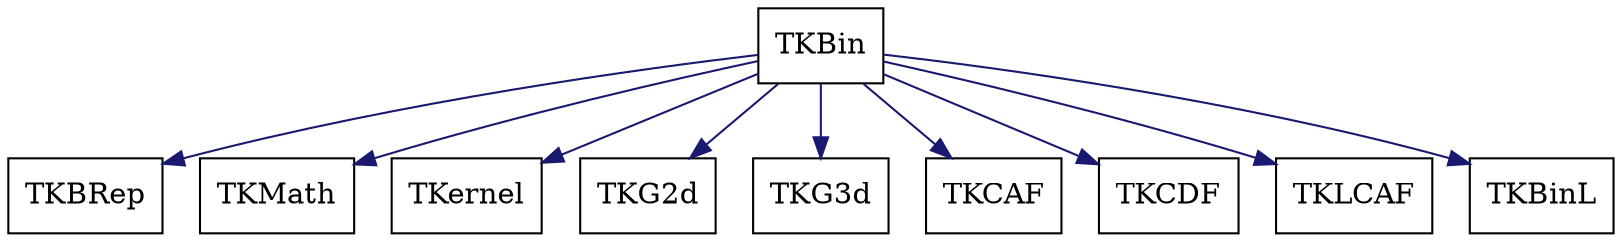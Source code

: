 digraph schema_TKBin
{
	TKBin [ URL = "toolkit_tkbin.html", shape = box ]
	TKBRep [ URL = "toolkit_tkbrep.html" , shape = box ]
	TKBin -> TKBRep [ color = "midnightblue", style = "solid" ]
	TKMath [ URL = "toolkit_tkmath.html" , shape = box ]
	TKBin -> TKMath [ color = "midnightblue", style = "solid" ]
	TKernel [ URL = "toolkit_tkernel.html" , shape = box ]
	TKBin -> TKernel [ color = "midnightblue", style = "solid" ]
	TKG2d [ URL = "toolkit_tkg2d.html" , shape = box ]
	TKBin -> TKG2d [ color = "midnightblue", style = "solid" ]
	TKG3d [ URL = "toolkit_tkg3d.html" , shape = box ]
	TKBin -> TKG3d [ color = "midnightblue", style = "solid" ]
	TKCAF [ URL = "toolkit_tkcaf.html" , shape = box ]
	TKBin -> TKCAF [ color = "midnightblue", style = "solid" ]
	TKCDF [ URL = "toolkit_tkcdf.html" , shape = box ]
	TKBin -> TKCDF [ color = "midnightblue", style = "solid" ]
	TKLCAF [ URL = "toolkit_tklcaf.html" , shape = box ]
	TKBin -> TKLCAF [ color = "midnightblue", style = "solid" ]
	TKBinL [ URL = "toolkit_tkbinl.html" , shape = box ]
	TKBin -> TKBinL [ color = "midnightblue", style = "solid" ]
	aspect = 1
}
